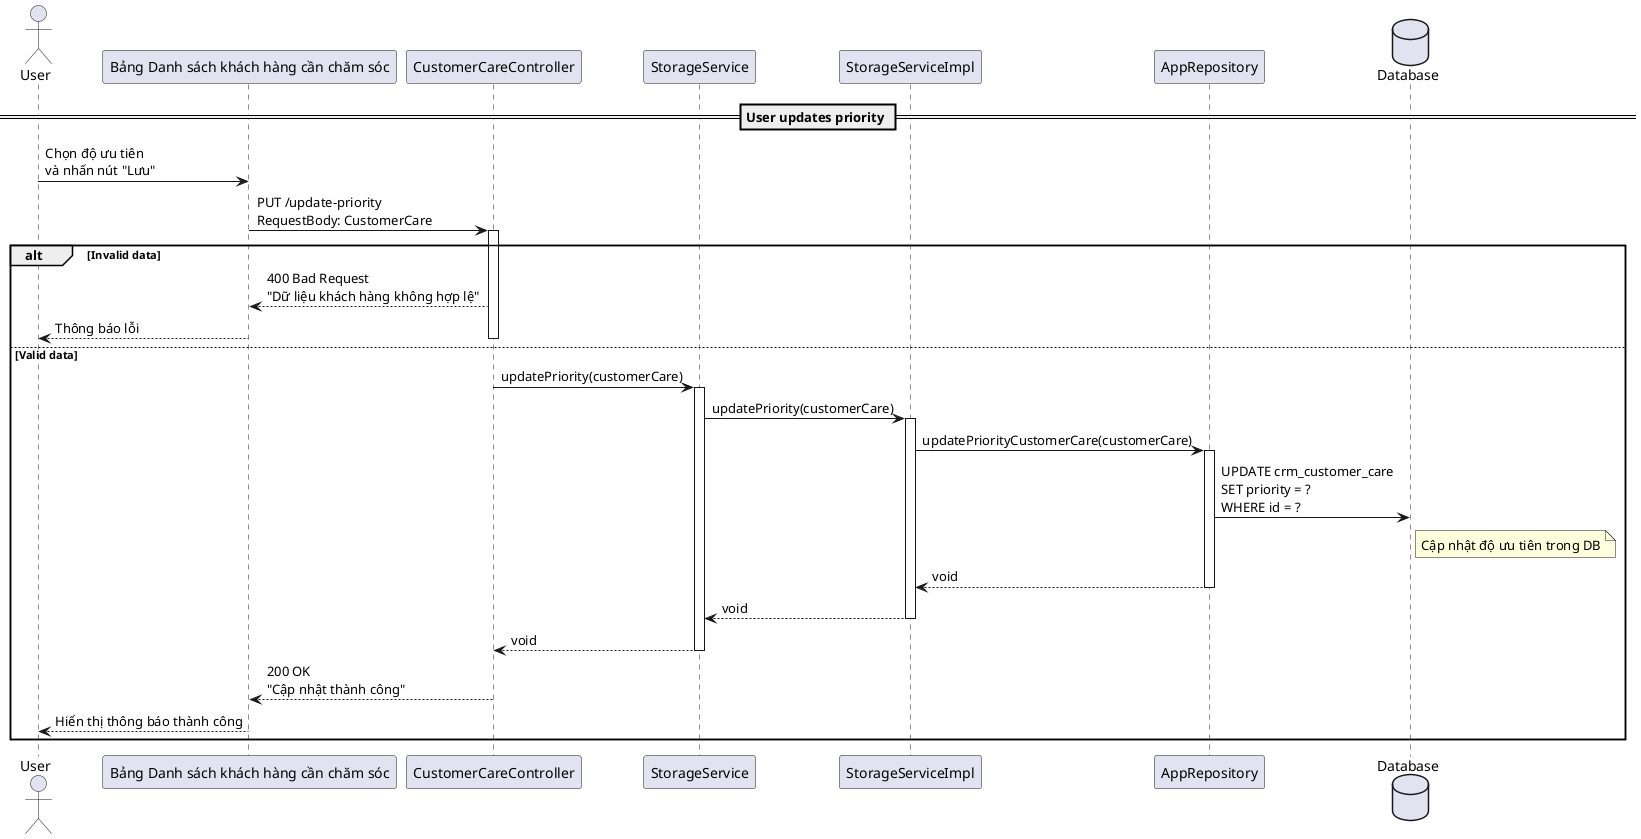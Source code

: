 @startuml SavePriority
actor User
participant UI as "Bảng Danh sách khách hàng cần chăm sóc"
participant CustomerCareController
participant StorageService
participant StorageServiceImpl
participant AppRepository
database Database

== User updates priority ==
User -> UI : Chọn độ ưu tiên\nvà nhấn nút "Lưu"
UI -> CustomerCareController : PUT /update-priority\nRequestBody: CustomerCare
activate CustomerCareController

alt Invalid data
    CustomerCareController --> UI : 400 Bad Request\n"Dữ liệu khách hàng không hợp lệ"
    UI --> User : Thông báo lỗi
    deactivate CustomerCareController
else Valid data
    CustomerCareController -> StorageService : updatePriority(customerCare)
    activate StorageService

    StorageService -> StorageServiceImpl : updatePriority(customerCare)
    activate StorageServiceImpl

    StorageServiceImpl -> AppRepository : updatePriorityCustomerCare(customerCare)
    activate AppRepository

    AppRepository -> Database : UPDATE crm_customer_care\nSET priority = ?\nWHERE id = ?
    note right of Database
        Cập nhật độ ưu tiên trong DB
    end note

    AppRepository --> StorageServiceImpl : void
    deactivate AppRepository

    StorageServiceImpl --> StorageService : void
    deactivate StorageServiceImpl

    StorageService --> CustomerCareController : void
    deactivate StorageService

    CustomerCareController --> UI : 200 OK\n"Cập nhật thành công"
    UI --> User : Hiển thị thông báo thành công
    deactivate CustomerCareController
end
@enduml
